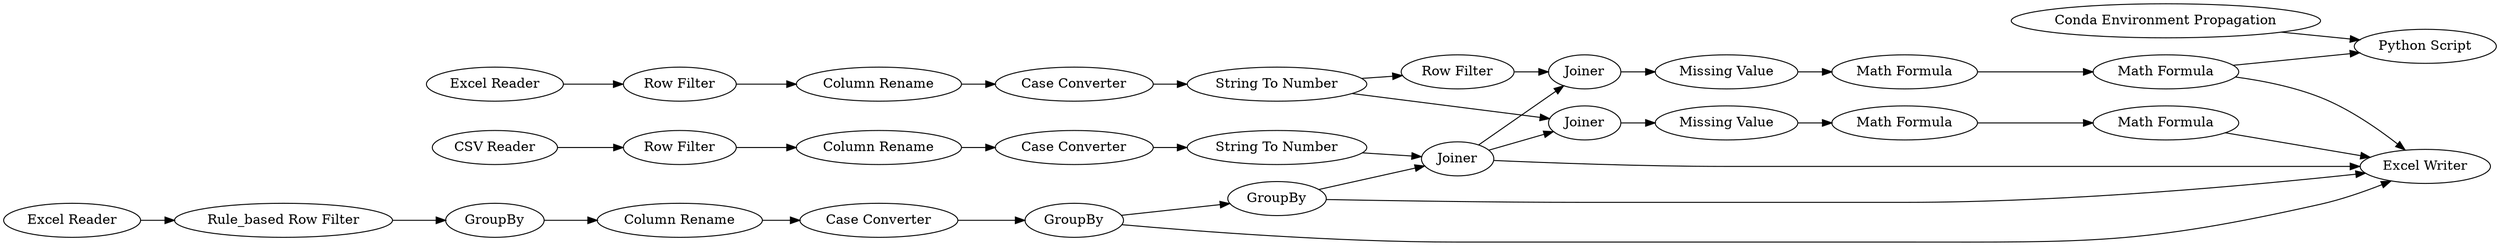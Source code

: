 digraph {
	"-6236579492179152063_16" [label=GroupBy]
	"-6236579492179152063_12" [label="Column Rename"]
	"-6236579492179152063_10" [label=Joiner]
	"-6236579492179152063_6" [label="Row Filter"]
	"-6236579492179152063_38" [label="Conda Environment Propagation"]
	"-6236579492179152063_4" [label="Excel Reader"]
	"-6236579492179152063_33" [label="Missing Value"]
	"-6236579492179152063_8" [label="Excel Writer"]
	"-6236579492179152063_37" [label="Python Script"]
	"-6236579492179152063_28" [label="Rule_based Row Filter"]
	"-6236579492179152063_29" [label="Math Formula"]
	"-6236579492179152063_9" [label="Row Filter"]
	"-6236579492179152063_34" [label="Math Formula"]
	"-6236579492179152063_19" [label="Column Rename"]
	"-6236579492179152063_14" [label="Case Converter"]
	"-6236579492179152063_11" [label="Column Rename"]
	"-6236579492179152063_20" [label="Case Converter"]
	"-6236579492179152063_24" [label="String To Number"]
	"-6236579492179152063_17" [label="Case Converter"]
	"-6236579492179152063_7" [label=GroupBy]
	"-6236579492179152063_5" [label="CSV Reader"]
	"-6236579492179152063_32" [label=Joiner]
	"-6236579492179152063_31" [label="Row Filter"]
	"-6236579492179152063_35" [label="Math Formula"]
	"-6236579492179152063_36" [label="Math Formula"]
	"-6236579492179152063_25" [label="String To Number"]
	"-6236579492179152063_18" [label=Joiner]
	"-6236579492179152063_3" [label="Excel Reader"]
	"-6236579492179152063_30" [label="Missing Value"]
	"-6236579492179152063_21" [label=GroupBy]
	"-6236579492179152063_6" -> "-6236579492179152063_11"
	"-6236579492179152063_19" -> "-6236579492179152063_20"
	"-6236579492179152063_5" -> "-6236579492179152063_6"
	"-6236579492179152063_3" -> "-6236579492179152063_28"
	"-6236579492179152063_25" -> "-6236579492179152063_10"
	"-6236579492179152063_18" -> "-6236579492179152063_30"
	"-6236579492179152063_9" -> "-6236579492179152063_19"
	"-6236579492179152063_33" -> "-6236579492179152063_34"
	"-6236579492179152063_21" -> "-6236579492179152063_10"
	"-6236579492179152063_38" -> "-6236579492179152063_37"
	"-6236579492179152063_16" -> "-6236579492179152063_21"
	"-6236579492179152063_20" -> "-6236579492179152063_24"
	"-6236579492179152063_24" -> "-6236579492179152063_31"
	"-6236579492179152063_12" -> "-6236579492179152063_14"
	"-6236579492179152063_10" -> "-6236579492179152063_32"
	"-6236579492179152063_36" -> "-6236579492179152063_8"
	"-6236579492179152063_7" -> "-6236579492179152063_12"
	"-6236579492179152063_34" -> "-6236579492179152063_35"
	"-6236579492179152063_29" -> "-6236579492179152063_36"
	"-6236579492179152063_16" -> "-6236579492179152063_8"
	"-6236579492179152063_32" -> "-6236579492179152063_33"
	"-6236579492179152063_35" -> "-6236579492179152063_8"
	"-6236579492179152063_35" -> "-6236579492179152063_37"
	"-6236579492179152063_30" -> "-6236579492179152063_29"
	"-6236579492179152063_24" -> "-6236579492179152063_18"
	"-6236579492179152063_4" -> "-6236579492179152063_9"
	"-6236579492179152063_31" -> "-6236579492179152063_32"
	"-6236579492179152063_14" -> "-6236579492179152063_16"
	"-6236579492179152063_28" -> "-6236579492179152063_7"
	"-6236579492179152063_10" -> "-6236579492179152063_8"
	"-6236579492179152063_11" -> "-6236579492179152063_17"
	"-6236579492179152063_10" -> "-6236579492179152063_18"
	"-6236579492179152063_17" -> "-6236579492179152063_25"
	"-6236579492179152063_21" -> "-6236579492179152063_8"
	rankdir=LR
}
